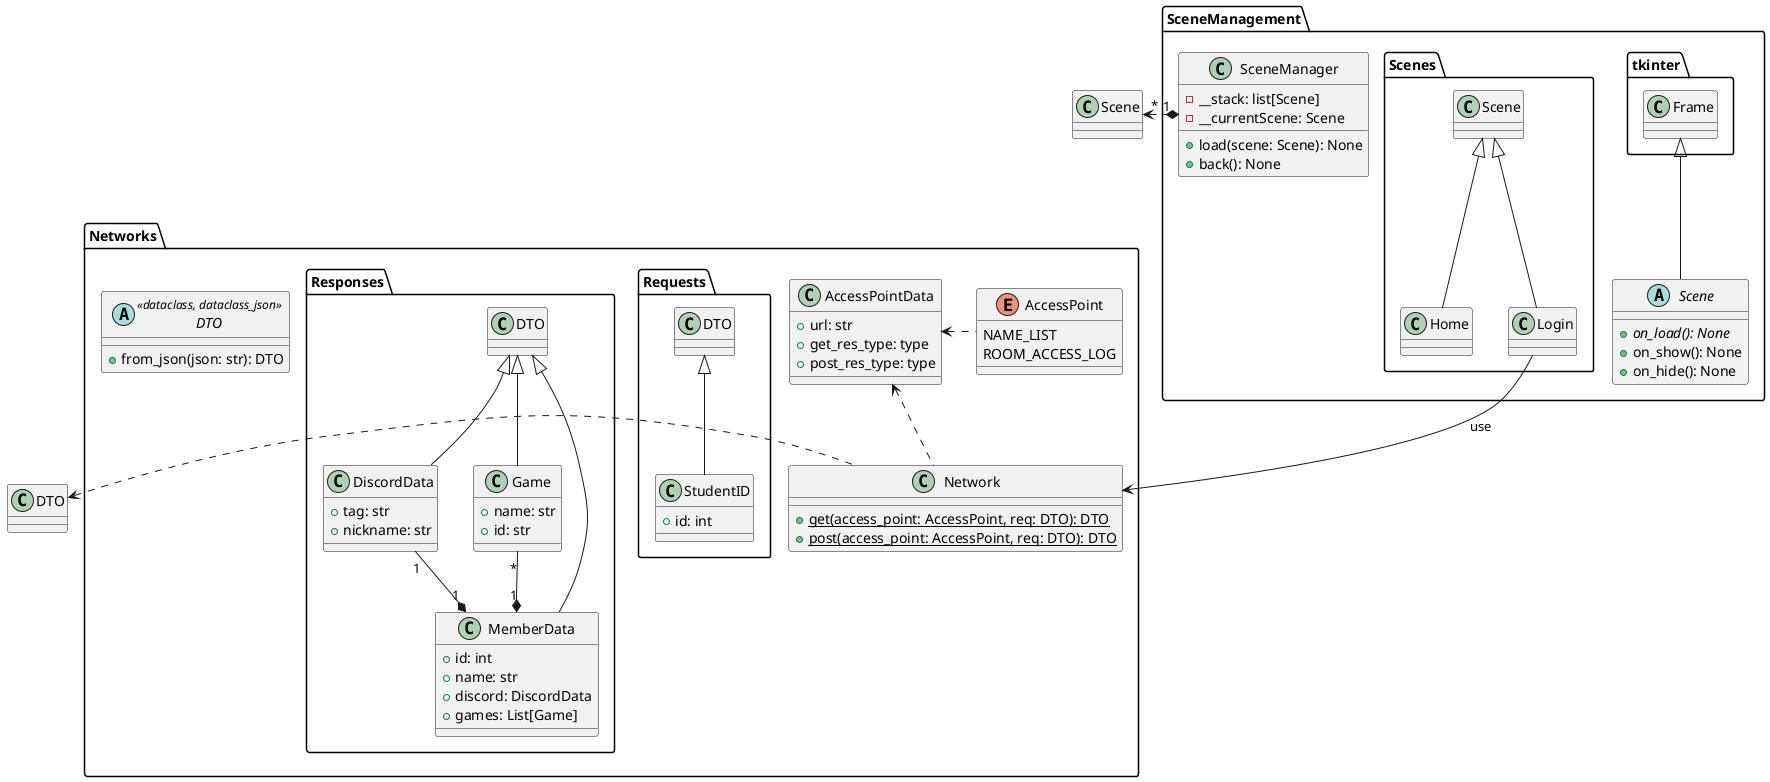 @startuml AllClass

package Networks
{
    enum AccessPoint
    {
        NAME_LIST
        ROOM_ACCESS_LOG
    }

    class AccessPointData
    {
        +url: str
        +get_res_type: type
        +post_res_type: type
    }

    abstract DTO<<dataclass, dataclass_json>>
    {
        +from_json(json: str): DTO
    }

    class Network
    {
        +{static}get(access_point: AccessPoint, req: DTO): DTO
        +{static}post(access_point: AccessPoint, req: DTO): DTO
    }

    package Requests
    {
        class StudentID extends DTO
        {
            +id: int
        }
    }

    package Responses
    {
        class DiscordData extends DTO
        {
            +tag: str
            +nickname: str
        }

        class Game extends DTO
        {
            +name: str
            +id: str
        }

        class MemberData extends DTO
        {
            +id: int
            +name: str
            +discord: DiscordData
            +games: List[Game]
        }
    }
}

package SceneManagement
{
    class SceneManager
    {
        -__stack: list[Scene]
        -__currentScene: Scene
        +load(scene: Scene): None
        +back(): None
    }

    abstract Scene extends tkinter.Frame
    {
        +{abstract}on_load(): None
        +on_show(): None
        +on_hide(): None
    }

    package Scenes
    {
        class Home extends Scene
        class Login extends Scene
    }
}

Network .left.> DTO
Network .up.> AccessPointData
AccessPoint .left.> AccessPointData

SceneManager "1" *.left.> "*" Scene

Game "*" --* "1" MemberData
DiscordData "1" --* "1" MemberData

Login --> Network : use

@enduml